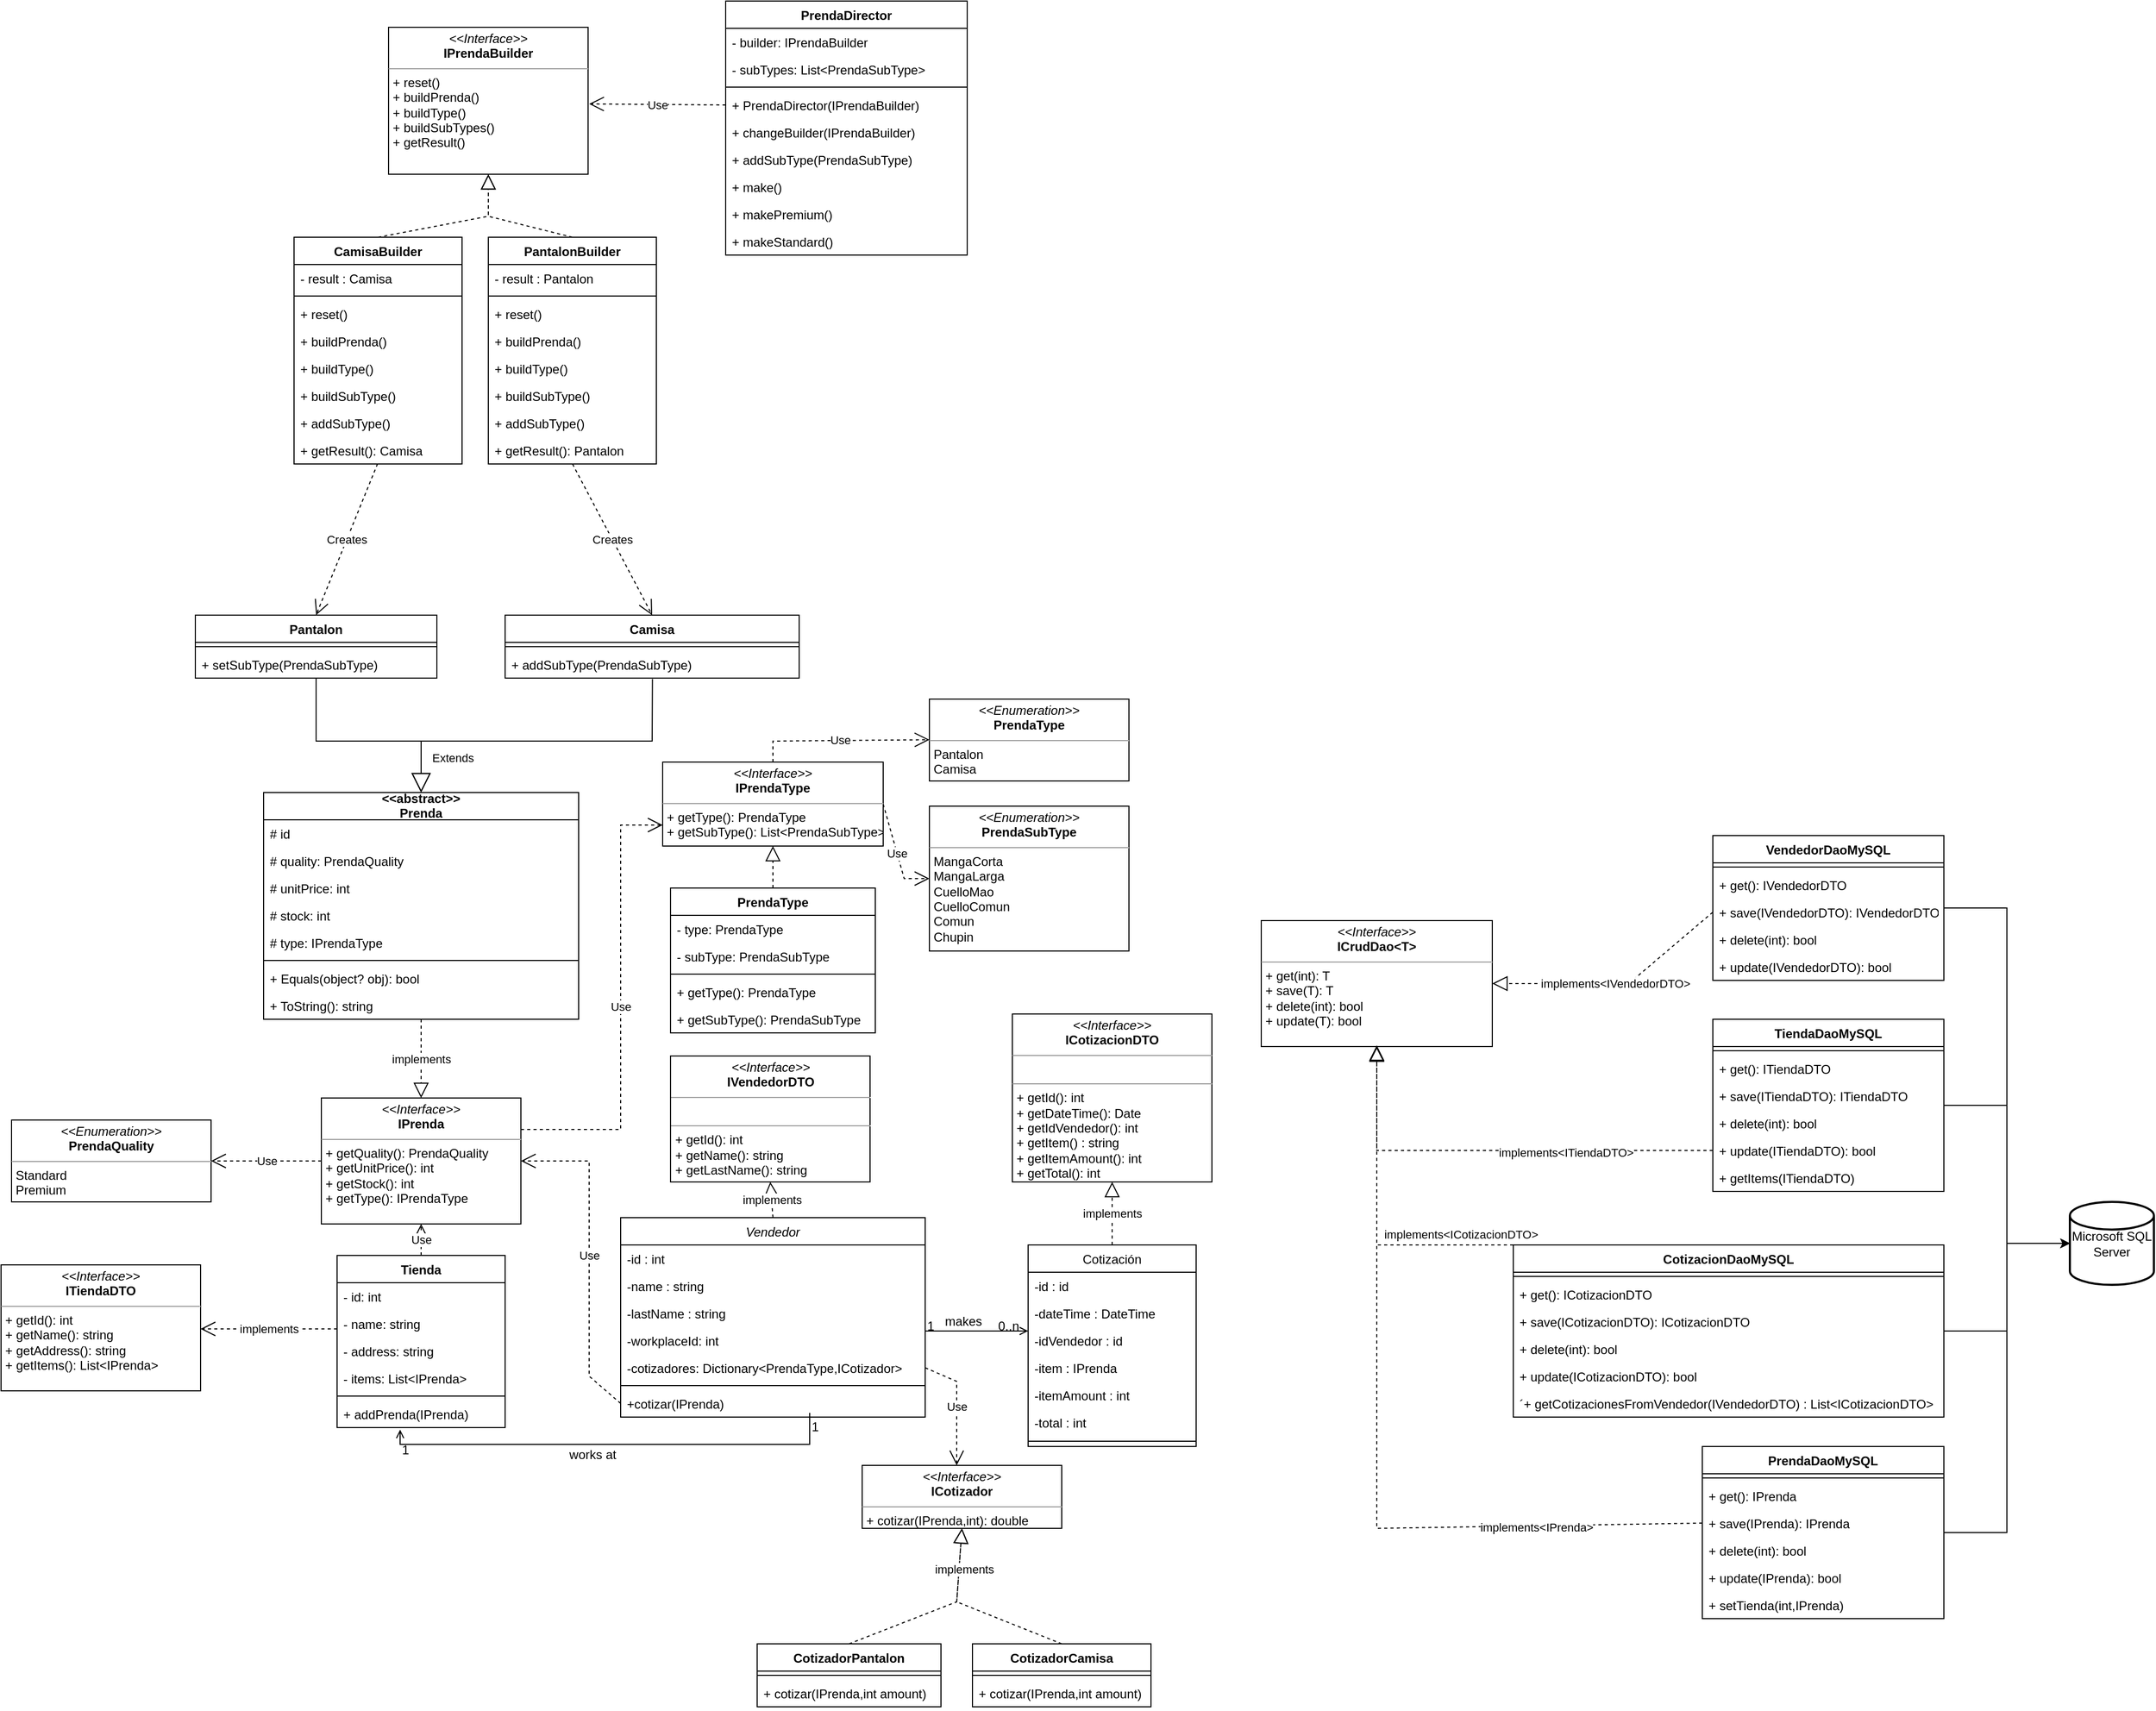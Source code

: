 <mxfile version="20.1.1" type="device"><diagram id="C5RBs43oDa-KdzZeNtuy" name="Page-1"><mxGraphModel dx="2500" dy="2065" grid="1" gridSize="10" guides="1" tooltips="1" connect="1" arrows="1" fold="1" page="1" pageScale="1" pageWidth="827" pageHeight="1169" math="0" shadow="0"><root><mxCell id="WIyWlLk6GJQsqaUBKTNV-0"/><mxCell id="WIyWlLk6GJQsqaUBKTNV-1" parent="WIyWlLk6GJQsqaUBKTNV-0"/><mxCell id="zkfFHV4jXpPFQw0GAbJ--0" value="Vendedor" style="swimlane;fontStyle=2;align=center;verticalAlign=top;childLayout=stackLayout;horizontal=1;startSize=26;horizontalStack=0;resizeParent=1;resizeLast=0;collapsible=1;marginBottom=0;rounded=0;shadow=0;strokeWidth=1;" parent="WIyWlLk6GJQsqaUBKTNV-1" vertex="1"><mxGeometry x="120" y="94" width="290" height="190" as="geometry"><mxRectangle x="230" y="140" width="160" height="26" as="alternateBounds"/></mxGeometry></mxCell><mxCell id="zkfFHV4jXpPFQw0GAbJ--3" value="-id : int" style="text;align=left;verticalAlign=top;spacingLeft=4;spacingRight=4;overflow=hidden;rotatable=0;points=[[0,0.5],[1,0.5]];portConstraint=eastwest;rounded=0;shadow=0;html=0;" parent="zkfFHV4jXpPFQw0GAbJ--0" vertex="1"><mxGeometry y="26" width="290" height="26" as="geometry"/></mxCell><mxCell id="zkfFHV4jXpPFQw0GAbJ--1" value="-name : string" style="text;align=left;verticalAlign=top;spacingLeft=4;spacingRight=4;overflow=hidden;rotatable=0;points=[[0,0.5],[1,0.5]];portConstraint=eastwest;" parent="zkfFHV4jXpPFQw0GAbJ--0" vertex="1"><mxGeometry y="52" width="290" height="26" as="geometry"/></mxCell><mxCell id="zkfFHV4jXpPFQw0GAbJ--2" value="-lastName : string" style="text;align=left;verticalAlign=top;spacingLeft=4;spacingRight=4;overflow=hidden;rotatable=0;points=[[0,0.5],[1,0.5]];portConstraint=eastwest;rounded=0;shadow=0;html=0;" parent="zkfFHV4jXpPFQw0GAbJ--0" vertex="1"><mxGeometry y="78" width="290" height="26" as="geometry"/></mxCell><mxCell id="pnK-VEZq0u9ahnjw0O1R-79" value="-workplaceId: int" style="text;align=left;verticalAlign=top;spacingLeft=4;spacingRight=4;overflow=hidden;rotatable=0;points=[[0,0.5],[1,0.5]];portConstraint=eastwest;rounded=0;shadow=0;html=0;" vertex="1" parent="zkfFHV4jXpPFQw0GAbJ--0"><mxGeometry y="104" width="290" height="26" as="geometry"/></mxCell><mxCell id="pnK-VEZq0u9ahnjw0O1R-80" value="-cotizadores: Dictionary&lt;PrendaType,ICotizador&gt;" style="text;align=left;verticalAlign=top;spacingLeft=4;spacingRight=4;overflow=hidden;rotatable=0;points=[[0,0.5],[1,0.5]];portConstraint=eastwest;rounded=0;shadow=0;html=0;" vertex="1" parent="zkfFHV4jXpPFQw0GAbJ--0"><mxGeometry y="130" width="290" height="26" as="geometry"/></mxCell><mxCell id="zkfFHV4jXpPFQw0GAbJ--4" value="" style="line;html=1;strokeWidth=1;align=left;verticalAlign=middle;spacingTop=-1;spacingLeft=3;spacingRight=3;rotatable=0;labelPosition=right;points=[];portConstraint=eastwest;" parent="zkfFHV4jXpPFQw0GAbJ--0" vertex="1"><mxGeometry y="156" width="290" height="8" as="geometry"/></mxCell><mxCell id="zkfFHV4jXpPFQw0GAbJ--5" value="+cotizar(IPrenda)" style="text;align=left;verticalAlign=top;spacingLeft=4;spacingRight=4;overflow=hidden;rotatable=0;points=[[0,0.5],[1,0.5]];portConstraint=eastwest;" parent="zkfFHV4jXpPFQw0GAbJ--0" vertex="1"><mxGeometry y="164" width="290" height="26" as="geometry"/></mxCell><mxCell id="zkfFHV4jXpPFQw0GAbJ--17" value="Cotización" style="swimlane;fontStyle=0;align=center;verticalAlign=top;childLayout=stackLayout;horizontal=1;startSize=26;horizontalStack=0;resizeParent=1;resizeLast=0;collapsible=1;marginBottom=0;rounded=0;shadow=0;strokeWidth=1;" parent="WIyWlLk6GJQsqaUBKTNV-1" vertex="1"><mxGeometry x="508" y="120" width="160" height="192" as="geometry"><mxRectangle x="550" y="140" width="160" height="26" as="alternateBounds"/></mxGeometry></mxCell><mxCell id="zkfFHV4jXpPFQw0GAbJ--18" value="-id : id" style="text;align=left;verticalAlign=top;spacingLeft=4;spacingRight=4;overflow=hidden;rotatable=0;points=[[0,0.5],[1,0.5]];portConstraint=eastwest;" parent="zkfFHV4jXpPFQw0GAbJ--17" vertex="1"><mxGeometry y="26" width="160" height="26" as="geometry"/></mxCell><mxCell id="zkfFHV4jXpPFQw0GAbJ--19" value="-dateTime : DateTime" style="text;align=left;verticalAlign=top;spacingLeft=4;spacingRight=4;overflow=hidden;rotatable=0;points=[[0,0.5],[1,0.5]];portConstraint=eastwest;rounded=0;shadow=0;html=0;" parent="zkfFHV4jXpPFQw0GAbJ--17" vertex="1"><mxGeometry y="52" width="160" height="26" as="geometry"/></mxCell><mxCell id="zkfFHV4jXpPFQw0GAbJ--20" value="-idVendedor : id" style="text;align=left;verticalAlign=top;spacingLeft=4;spacingRight=4;overflow=hidden;rotatable=0;points=[[0,0.5],[1,0.5]];portConstraint=eastwest;rounded=0;shadow=0;html=0;" parent="zkfFHV4jXpPFQw0GAbJ--17" vertex="1"><mxGeometry y="78" width="160" height="26" as="geometry"/></mxCell><mxCell id="zkfFHV4jXpPFQw0GAbJ--21" value="-item : IPrenda" style="text;align=left;verticalAlign=top;spacingLeft=4;spacingRight=4;overflow=hidden;rotatable=0;points=[[0,0.5],[1,0.5]];portConstraint=eastwest;rounded=0;shadow=0;html=0;" parent="zkfFHV4jXpPFQw0GAbJ--17" vertex="1"><mxGeometry y="104" width="160" height="26" as="geometry"/></mxCell><mxCell id="zkfFHV4jXpPFQw0GAbJ--22" value="-itemAmount : int" style="text;align=left;verticalAlign=top;spacingLeft=4;spacingRight=4;overflow=hidden;rotatable=0;points=[[0,0.5],[1,0.5]];portConstraint=eastwest;rounded=0;shadow=0;html=0;" parent="zkfFHV4jXpPFQw0GAbJ--17" vertex="1"><mxGeometry y="130" width="160" height="26" as="geometry"/></mxCell><mxCell id="zkfFHV4jXpPFQw0GAbJ--24" value="-total : int" style="text;align=left;verticalAlign=top;spacingLeft=4;spacingRight=4;overflow=hidden;rotatable=0;points=[[0,0.5],[1,0.5]];portConstraint=eastwest;" parent="zkfFHV4jXpPFQw0GAbJ--17" vertex="1"><mxGeometry y="156" width="160" height="26" as="geometry"/></mxCell><mxCell id="zkfFHV4jXpPFQw0GAbJ--23" value="" style="line;html=1;strokeWidth=1;align=left;verticalAlign=middle;spacingTop=-1;spacingLeft=3;spacingRight=3;rotatable=0;labelPosition=right;points=[];portConstraint=eastwest;" parent="zkfFHV4jXpPFQw0GAbJ--17" vertex="1"><mxGeometry y="182" width="160" height="10" as="geometry"/></mxCell><mxCell id="zkfFHV4jXpPFQw0GAbJ--26" value="" style="endArrow=open;shadow=0;strokeWidth=1;rounded=0;endFill=1;edgeStyle=elbowEdgeStyle;elbow=vertical;" parent="WIyWlLk6GJQsqaUBKTNV-1" source="zkfFHV4jXpPFQw0GAbJ--0" target="zkfFHV4jXpPFQw0GAbJ--17" edge="1"><mxGeometry x="0.5" y="41" relative="1" as="geometry"><mxPoint x="380" y="192" as="sourcePoint"/><mxPoint x="540" y="192" as="targetPoint"/><mxPoint x="-40" y="32" as="offset"/></mxGeometry></mxCell><mxCell id="zkfFHV4jXpPFQw0GAbJ--27" value="1" style="resizable=0;align=left;verticalAlign=bottom;labelBackgroundColor=none;fontSize=12;" parent="zkfFHV4jXpPFQw0GAbJ--26" connectable="0" vertex="1"><mxGeometry x="-1" relative="1" as="geometry"><mxPoint y="4" as="offset"/></mxGeometry></mxCell><mxCell id="zkfFHV4jXpPFQw0GAbJ--28" value="0..n" style="resizable=0;align=right;verticalAlign=bottom;labelBackgroundColor=none;fontSize=12;" parent="zkfFHV4jXpPFQw0GAbJ--26" connectable="0" vertex="1"><mxGeometry x="1" relative="1" as="geometry"><mxPoint x="-7" y="4" as="offset"/></mxGeometry></mxCell><mxCell id="zkfFHV4jXpPFQw0GAbJ--29" value="makes" style="text;html=1;resizable=0;points=[];;align=center;verticalAlign=middle;labelBackgroundColor=none;rounded=0;shadow=0;strokeWidth=1;fontSize=12;" parent="zkfFHV4jXpPFQw0GAbJ--26" vertex="1" connectable="0"><mxGeometry x="0.5" y="49" relative="1" as="geometry"><mxPoint x="-38" y="40" as="offset"/></mxGeometry></mxCell><mxCell id="am-VeJPphxXg2skzdedq-2" value="implements" style="endArrow=block;dashed=1;endFill=0;endSize=12;html=1;rounded=0;entryX=0.5;entryY=1;entryDx=0;entryDy=0;exitX=0.5;exitY=0;exitDx=0;exitDy=0;" parent="WIyWlLk6GJQsqaUBKTNV-1" source="zkfFHV4jXpPFQw0GAbJ--0" target="am-VeJPphxXg2skzdedq-4" edge="1"><mxGeometry width="160" relative="1" as="geometry"><mxPoint x="340" y="150" as="sourcePoint"/><mxPoint x="300" y="60" as="targetPoint"/></mxGeometry></mxCell><mxCell id="am-VeJPphxXg2skzdedq-3" value="implements" style="endArrow=block;dashed=1;endFill=0;endSize=12;html=1;rounded=0;exitX=0.5;exitY=0;exitDx=0;exitDy=0;entryX=0.5;entryY=1;entryDx=0;entryDy=0;" parent="WIyWlLk6GJQsqaUBKTNV-1" source="zkfFHV4jXpPFQw0GAbJ--17" target="am-VeJPphxXg2skzdedq-5" edge="1"><mxGeometry width="160" relative="1" as="geometry"><mxPoint x="587.71" y="120" as="sourcePoint"/><mxPoint x="588" y="60" as="targetPoint"/></mxGeometry></mxCell><mxCell id="am-VeJPphxXg2skzdedq-4" value="&lt;p style=&quot;margin:0px;margin-top:4px;text-align:center;&quot;&gt;&lt;i&gt;&amp;lt;&amp;lt;Interface&amp;gt;&amp;gt;&lt;/i&gt;&lt;br&gt;&lt;b&gt;IVendedorDTO&lt;/b&gt;&lt;/p&gt;&lt;hr size=&quot;1&quot;&gt;&lt;p style=&quot;margin:0px;margin-left:4px;&quot;&gt;&lt;br&gt;&lt;/p&gt;&lt;hr size=&quot;1&quot;&gt;&lt;p style=&quot;margin:0px;margin-left:4px;&quot;&gt;+ getId(): int&lt;/p&gt;&lt;p style=&quot;margin:0px;margin-left:4px;&quot;&gt;+ getName(): string&lt;/p&gt;&lt;p style=&quot;margin:0px;margin-left:4px;&quot;&gt;+ getLastName(): string&lt;/p&gt;" style="verticalAlign=top;align=left;overflow=fill;fontSize=12;fontFamily=Helvetica;html=1;" parent="WIyWlLk6GJQsqaUBKTNV-1" vertex="1"><mxGeometry x="167.5" y="-60" width="190" height="120" as="geometry"/></mxCell><mxCell id="am-VeJPphxXg2skzdedq-5" value="&lt;p style=&quot;margin:0px;margin-top:4px;text-align:center;&quot;&gt;&lt;i&gt;&amp;lt;&amp;lt;Interface&amp;gt;&amp;gt;&lt;/i&gt;&lt;br&gt;&lt;b&gt;ICotizacionDTO&lt;/b&gt;&lt;/p&gt;&lt;hr size=&quot;1&quot;&gt;&lt;p style=&quot;margin:0px;margin-left:4px;&quot;&gt;&lt;br&gt;&lt;/p&gt;&lt;hr size=&quot;1&quot;&gt;&lt;p style=&quot;margin:0px;margin-left:4px;&quot;&gt;+ getId(): int&lt;/p&gt;&lt;p style=&quot;margin:0px;margin-left:4px;&quot;&gt;+ getDateTime(): Date&lt;/p&gt;&lt;p style=&quot;margin:0px;margin-left:4px;&quot;&gt;+ getIdVendedor(): int&lt;/p&gt;&lt;p style=&quot;margin:0px;margin-left:4px;&quot;&gt;+ getItem() : string&lt;/p&gt;&lt;p style=&quot;margin:0px;margin-left:4px;&quot;&gt;+ getItemAmount(): int&lt;/p&gt;&lt;p style=&quot;margin:0px;margin-left:4px;&quot;&gt;+ getTotal(): int&lt;/p&gt;" style="verticalAlign=top;align=left;overflow=fill;fontSize=12;fontFamily=Helvetica;html=1;" parent="WIyWlLk6GJQsqaUBKTNV-1" vertex="1"><mxGeometry x="493" y="-100" width="190" height="160" as="geometry"/></mxCell><mxCell id="am-VeJPphxXg2skzdedq-8" value="" style="endArrow=open;shadow=0;strokeWidth=1;rounded=0;endFill=1;edgeStyle=elbowEdgeStyle;elbow=vertical;entryX=0.375;entryY=1.077;entryDx=0;entryDy=0;entryPerimeter=0;" parent="WIyWlLk6GJQsqaUBKTNV-1" target="am-VeJPphxXg2skzdedq-155" edge="1"><mxGeometry x="0.5" y="41" relative="1" as="geometry"><mxPoint x="300" y="280" as="sourcePoint"/><mxPoint x="-90" y="290" as="targetPoint"/><mxPoint x="-40" y="32" as="offset"/><Array as="points"><mxPoint x="-30" y="310"/><mxPoint x="-74" y="300"/><mxPoint x="-50" y="310"/><mxPoint x="140" y="290"/><mxPoint x="50" y="260"/><mxPoint x="160" y="280"/><mxPoint x="140" y="270"/><mxPoint x="70" y="185"/><mxPoint x="140" y="180"/></Array></mxGeometry></mxCell><mxCell id="am-VeJPphxXg2skzdedq-9" value="1" style="resizable=0;align=left;verticalAlign=bottom;labelBackgroundColor=none;fontSize=12;" parent="am-VeJPphxXg2skzdedq-8" connectable="0" vertex="1"><mxGeometry x="-1" relative="1" as="geometry"><mxPoint y="22" as="offset"/></mxGeometry></mxCell><mxCell id="am-VeJPphxXg2skzdedq-10" value="1" style="resizable=0;align=right;verticalAlign=bottom;labelBackgroundColor=none;fontSize=12;" parent="am-VeJPphxXg2skzdedq-8" connectable="0" vertex="1"><mxGeometry x="1" relative="1" as="geometry"><mxPoint x="10" y="28" as="offset"/></mxGeometry></mxCell><mxCell id="am-VeJPphxXg2skzdedq-11" value="works at" style="text;html=1;resizable=0;points=[];;align=center;verticalAlign=middle;labelBackgroundColor=none;rounded=0;shadow=0;strokeWidth=1;fontSize=12;" parent="am-VeJPphxXg2skzdedq-8" vertex="1" connectable="0"><mxGeometry x="0.5" y="49" relative="1" as="geometry"><mxPoint x="88" y="-39" as="offset"/></mxGeometry></mxCell><mxCell id="am-VeJPphxXg2skzdedq-12" value="Use" style="endArrow=open;endSize=12;dashed=1;html=1;rounded=0;exitX=0.5;exitY=0;exitDx=0;exitDy=0;entryX=0.5;entryY=1;entryDx=0;entryDy=0;" parent="WIyWlLk6GJQsqaUBKTNV-1" target="am-VeJPphxXg2skzdedq-24" edge="1"><mxGeometry width="160" relative="1" as="geometry"><mxPoint x="-70" y="130" as="sourcePoint"/><mxPoint x="-70" y="40" as="targetPoint"/></mxGeometry></mxCell><mxCell id="am-VeJPphxXg2skzdedq-22" value="&lt;p style=&quot;margin:0px;margin-top:4px;text-align:center;&quot;&gt;&lt;i&gt;&amp;lt;&amp;lt;Enumeration&amp;gt;&amp;gt;&lt;/i&gt;&lt;br&gt;&lt;b&gt;PrendaQuality&lt;/b&gt;&lt;/p&gt;&lt;hr size=&quot;1&quot;&gt;&lt;p style=&quot;margin:0px;margin-left:4px;&quot;&gt;Standard&lt;/p&gt;&lt;p style=&quot;margin:0px;margin-left:4px;&quot;&gt;Premium&lt;/p&gt;" style="verticalAlign=top;align=left;overflow=fill;fontSize=12;fontFamily=Helvetica;html=1;" parent="WIyWlLk6GJQsqaUBKTNV-1" vertex="1"><mxGeometry x="-460" y="1" width="190" height="78" as="geometry"/></mxCell><mxCell id="am-VeJPphxXg2skzdedq-23" value="Use" style="endArrow=open;endSize=12;dashed=1;html=1;rounded=0;entryX=1;entryY=0.5;entryDx=0;entryDy=0;exitX=0;exitY=0.5;exitDx=0;exitDy=0;" parent="WIyWlLk6GJQsqaUBKTNV-1" source="am-VeJPphxXg2skzdedq-24" target="am-VeJPphxXg2skzdedq-22" edge="1"><mxGeometry width="160" relative="1" as="geometry"><mxPoint x="-310" y="100" as="sourcePoint"/><mxPoint x="-150" y="100" as="targetPoint"/></mxGeometry></mxCell><mxCell id="am-VeJPphxXg2skzdedq-24" value="&lt;p style=&quot;margin:0px;margin-top:4px;text-align:center;&quot;&gt;&lt;i&gt;&amp;lt;&amp;lt;Interface&amp;gt;&amp;gt;&lt;/i&gt;&lt;br&gt;&lt;b&gt;IPrenda&lt;/b&gt;&lt;/p&gt;&lt;hr size=&quot;1&quot;&gt;&lt;p style=&quot;margin:0px;margin-left:4px;&quot;&gt;&lt;/p&gt;&lt;p style=&quot;margin:0px;margin-left:4px;&quot;&gt;+ getQuality(): PrendaQuality&lt;/p&gt;&lt;p style=&quot;margin:0px;margin-left:4px;&quot;&gt;+ getUnitPrice(): int&lt;/p&gt;&lt;p style=&quot;margin:0px;margin-left:4px;&quot;&gt;+ getStock(): int&lt;/p&gt;&lt;p style=&quot;margin:0px;margin-left:4px;&quot;&gt;+ getType(): IPrendaType&lt;/p&gt;" style="verticalAlign=top;align=left;overflow=fill;fontSize=12;fontFamily=Helvetica;html=1;" parent="WIyWlLk6GJQsqaUBKTNV-1" vertex="1"><mxGeometry x="-165" y="-20" width="190" height="120" as="geometry"/></mxCell><mxCell id="am-VeJPphxXg2skzdedq-26" value="implements" style="endArrow=block;dashed=1;endFill=0;endSize=12;html=1;rounded=0;exitX=0.5;exitY=1;exitDx=0;exitDy=0;entryX=0.5;entryY=0;entryDx=0;entryDy=0;" parent="WIyWlLk6GJQsqaUBKTNV-1" source="am-VeJPphxXg2skzdedq-61" target="am-VeJPphxXg2skzdedq-24" edge="1"><mxGeometry width="160" relative="1" as="geometry"><mxPoint x="-69.58" y="-147" as="sourcePoint"/><mxPoint x="220" y="20" as="targetPoint"/></mxGeometry></mxCell><mxCell id="am-VeJPphxXg2skzdedq-29" value="Use" style="endArrow=open;endSize=12;dashed=1;html=1;rounded=0;entryX=0;entryY=0.75;entryDx=0;entryDy=0;exitX=1;exitY=0.25;exitDx=0;exitDy=0;" parent="WIyWlLk6GJQsqaUBKTNV-1" source="am-VeJPphxXg2skzdedq-24" target="am-VeJPphxXg2skzdedq-30" edge="1"><mxGeometry width="160" relative="1" as="geometry"><mxPoint x="1.12" y="-207.432" as="sourcePoint"/><mxPoint x="160" y="-180" as="targetPoint"/><Array as="points"><mxPoint x="120" y="10"/><mxPoint x="120" y="-280"/></Array></mxGeometry></mxCell><mxCell id="am-VeJPphxXg2skzdedq-30" value="&lt;p style=&quot;margin:0px;margin-top:4px;text-align:center;&quot;&gt;&lt;i&gt;&amp;lt;&amp;lt;Interface&amp;gt;&amp;gt;&lt;/i&gt;&lt;br&gt;&lt;b&gt;IPrendaType&lt;/b&gt;&lt;/p&gt;&lt;hr size=&quot;1&quot;&gt;&lt;p style=&quot;margin:0px;margin-left:4px;&quot;&gt;&lt;span style=&quot;background-color: initial;&quot;&gt;+ getType(): PrendaType&lt;/span&gt;&lt;br&gt;&lt;/p&gt;&lt;p style=&quot;margin:0px;margin-left:4px;&quot;&gt;+ getSubType(): List&amp;lt;PrendaSubType&amp;gt;&lt;/p&gt;" style="verticalAlign=top;align=left;overflow=fill;fontSize=12;fontFamily=Helvetica;html=1;" parent="WIyWlLk6GJQsqaUBKTNV-1" vertex="1"><mxGeometry x="160" y="-340" width="210" height="80" as="geometry"/></mxCell><mxCell id="am-VeJPphxXg2skzdedq-31" value="&lt;p style=&quot;margin:0px;margin-top:4px;text-align:center;&quot;&gt;&lt;i&gt;&amp;lt;&amp;lt;Enumeration&amp;gt;&amp;gt;&lt;/i&gt;&lt;br&gt;&lt;b&gt;PrendaType&lt;/b&gt;&lt;/p&gt;&lt;hr size=&quot;1&quot;&gt;&lt;p style=&quot;margin:0px;margin-left:4px;&quot;&gt;Pantalon&lt;/p&gt;&lt;p style=&quot;margin:0px;margin-left:4px;&quot;&gt;Camisa&lt;/p&gt;" style="verticalAlign=top;align=left;overflow=fill;fontSize=12;fontFamily=Helvetica;html=1;" parent="WIyWlLk6GJQsqaUBKTNV-1" vertex="1"><mxGeometry x="414" y="-400" width="190" height="78" as="geometry"/></mxCell><mxCell id="am-VeJPphxXg2skzdedq-32" value="&lt;p style=&quot;margin:0px;margin-top:4px;text-align:center;&quot;&gt;&lt;i&gt;&amp;lt;&amp;lt;Enumeration&amp;gt;&amp;gt;&lt;/i&gt;&lt;br&gt;&lt;b&gt;PrendaSubType&lt;/b&gt;&lt;/p&gt;&lt;hr size=&quot;1&quot;&gt;&lt;p style=&quot;margin:0px;margin-left:4px;&quot;&gt;MangaCorta&lt;/p&gt;&lt;p style=&quot;margin:0px;margin-left:4px;&quot;&gt;MangaLarga&lt;/p&gt;&lt;p style=&quot;margin:0px;margin-left:4px;&quot;&gt;CuelloMao&lt;/p&gt;&lt;p style=&quot;margin:0px;margin-left:4px;&quot;&gt;CuelloComun&lt;/p&gt;&lt;p style=&quot;margin:0px;margin-left:4px;&quot;&gt;Comun&lt;/p&gt;&lt;p style=&quot;margin:0px;margin-left:4px;&quot;&gt;Chupin&lt;/p&gt;" style="verticalAlign=top;align=left;overflow=fill;fontSize=12;fontFamily=Helvetica;html=1;" parent="WIyWlLk6GJQsqaUBKTNV-1" vertex="1"><mxGeometry x="414" y="-298" width="190" height="138" as="geometry"/></mxCell><mxCell id="am-VeJPphxXg2skzdedq-33" value="Use" style="endArrow=open;endSize=12;dashed=1;html=1;rounded=0;entryX=0;entryY=0.75;entryDx=0;entryDy=0;exitX=0.5;exitY=0;exitDx=0;exitDy=0;" parent="WIyWlLk6GJQsqaUBKTNV-1" source="am-VeJPphxXg2skzdedq-30" edge="1"><mxGeometry width="160" relative="1" as="geometry"><mxPoint x="244" y="-361.29" as="sourcePoint"/><mxPoint x="414" y="-361.29" as="targetPoint"/><Array as="points"><mxPoint x="265" y="-360"/></Array></mxGeometry></mxCell><mxCell id="am-VeJPphxXg2skzdedq-34" value="Use" style="endArrow=open;endSize=12;dashed=1;html=1;rounded=0;entryX=0;entryY=0.5;entryDx=0;entryDy=0;exitX=1;exitY=0.5;exitDx=0;exitDy=0;" parent="WIyWlLk6GJQsqaUBKTNV-1" source="am-VeJPphxXg2skzdedq-30" target="am-VeJPphxXg2skzdedq-32" edge="1"><mxGeometry width="160" relative="1" as="geometry"><mxPoint x="160" y="-120" as="sourcePoint"/><mxPoint x="330" y="-120" as="targetPoint"/><Array as="points"><mxPoint x="390" y="-229"/></Array></mxGeometry></mxCell><mxCell id="am-VeJPphxXg2skzdedq-43" value="Camisa" style="swimlane;fontStyle=1;align=center;verticalAlign=top;childLayout=stackLayout;horizontal=1;startSize=26;horizontalStack=0;resizeParent=1;resizeParentMax=0;resizeLast=0;collapsible=1;marginBottom=0;" parent="WIyWlLk6GJQsqaUBKTNV-1" vertex="1"><mxGeometry x="10" y="-480" width="280" height="60" as="geometry"/></mxCell><mxCell id="am-VeJPphxXg2skzdedq-45" value="" style="line;strokeWidth=1;fillColor=none;align=left;verticalAlign=middle;spacingTop=-1;spacingLeft=3;spacingRight=3;rotatable=0;labelPosition=right;points=[];portConstraint=eastwest;" parent="am-VeJPphxXg2skzdedq-43" vertex="1"><mxGeometry y="26" width="280" height="8" as="geometry"/></mxCell><mxCell id="am-VeJPphxXg2skzdedq-137" value="+ addSubType(PrendaSubType)" style="text;strokeColor=none;fillColor=none;align=left;verticalAlign=top;spacingLeft=4;spacingRight=4;overflow=hidden;rotatable=0;points=[[0,0.5],[1,0.5]];portConstraint=eastwest;" parent="am-VeJPphxXg2skzdedq-43" vertex="1"><mxGeometry y="34" width="280" height="26" as="geometry"/></mxCell><mxCell id="am-VeJPphxXg2skzdedq-51" value="Pantalon" style="swimlane;fontStyle=1;align=center;verticalAlign=top;childLayout=stackLayout;horizontal=1;startSize=26;horizontalStack=0;resizeParent=1;resizeParentMax=0;resizeLast=0;collapsible=1;marginBottom=0;" parent="WIyWlLk6GJQsqaUBKTNV-1" vertex="1"><mxGeometry x="-285" y="-480" width="230" height="60" as="geometry"/></mxCell><mxCell id="am-VeJPphxXg2skzdedq-54" value="" style="line;strokeWidth=1;fillColor=none;align=left;verticalAlign=middle;spacingTop=-1;spacingLeft=3;spacingRight=3;rotatable=0;labelPosition=right;points=[];portConstraint=eastwest;" parent="am-VeJPphxXg2skzdedq-51" vertex="1"><mxGeometry y="26" width="230" height="8" as="geometry"/></mxCell><mxCell id="am-VeJPphxXg2skzdedq-135" value="+ setSubType(PrendaSubType)" style="text;strokeColor=none;fillColor=none;align=left;verticalAlign=top;spacingLeft=4;spacingRight=4;overflow=hidden;rotatable=0;points=[[0,0.5],[1,0.5]];portConstraint=eastwest;" parent="am-VeJPphxXg2skzdedq-51" vertex="1"><mxGeometry y="34" width="230" height="26" as="geometry"/></mxCell><mxCell id="am-VeJPphxXg2skzdedq-61" value="&lt;&lt;abstract&gt;&gt;&#10;Prenda" style="swimlane;fontStyle=1;align=center;verticalAlign=top;childLayout=stackLayout;horizontal=1;startSize=26;horizontalStack=0;resizeParent=1;resizeParentMax=0;resizeLast=0;collapsible=1;marginBottom=0;whiteSpace=wrap;spacingTop=-8;" parent="WIyWlLk6GJQsqaUBKTNV-1" vertex="1"><mxGeometry x="-220" y="-311" width="300" height="216" as="geometry"/></mxCell><mxCell id="pnK-VEZq0u9ahnjw0O1R-2" value="# id" style="text;strokeColor=none;fillColor=none;align=left;verticalAlign=top;spacingLeft=4;spacingRight=4;overflow=hidden;rotatable=0;points=[[0,0.5],[1,0.5]];portConstraint=eastwest;" vertex="1" parent="am-VeJPphxXg2skzdedq-61"><mxGeometry y="26" width="300" height="26" as="geometry"/></mxCell><mxCell id="am-VeJPphxXg2skzdedq-67" value="# quality: PrendaQuality" style="text;strokeColor=none;fillColor=none;align=left;verticalAlign=top;spacingLeft=4;spacingRight=4;overflow=hidden;rotatable=0;points=[[0,0.5],[1,0.5]];portConstraint=eastwest;" parent="am-VeJPphxXg2skzdedq-61" vertex="1"><mxGeometry y="52" width="300" height="26" as="geometry"/></mxCell><mxCell id="am-VeJPphxXg2skzdedq-66" value="# unitPrice: int" style="text;strokeColor=none;fillColor=none;align=left;verticalAlign=top;spacingLeft=4;spacingRight=4;overflow=hidden;rotatable=0;points=[[0,0.5],[1,0.5]];portConstraint=eastwest;" parent="am-VeJPphxXg2skzdedq-61" vertex="1"><mxGeometry y="78" width="300" height="26" as="geometry"/></mxCell><mxCell id="am-VeJPphxXg2skzdedq-65" value="# stock: int" style="text;strokeColor=none;fillColor=none;align=left;verticalAlign=top;spacingLeft=4;spacingRight=4;overflow=hidden;rotatable=0;points=[[0,0.5],[1,0.5]];portConstraint=eastwest;" parent="am-VeJPphxXg2skzdedq-61" vertex="1"><mxGeometry y="104" width="300" height="26" as="geometry"/></mxCell><mxCell id="am-VeJPphxXg2skzdedq-86" value="# type: IPrendaType" style="text;strokeColor=none;fillColor=none;align=left;verticalAlign=top;spacingLeft=4;spacingRight=4;overflow=hidden;rotatable=0;points=[[0,0.5],[1,0.5]];portConstraint=eastwest;" parent="am-VeJPphxXg2skzdedq-61" vertex="1"><mxGeometry y="130" width="300" height="26" as="geometry"/></mxCell><mxCell id="am-VeJPphxXg2skzdedq-63" value="" style="line;strokeWidth=1;fillColor=none;align=left;verticalAlign=middle;spacingTop=-1;spacingLeft=3;spacingRight=3;rotatable=0;labelPosition=right;points=[];portConstraint=eastwest;" parent="am-VeJPphxXg2skzdedq-61" vertex="1"><mxGeometry y="156" width="300" height="8" as="geometry"/></mxCell><mxCell id="am-VeJPphxXg2skzdedq-64" value="+ Equals(object? obj): bool" style="text;strokeColor=none;fillColor=none;align=left;verticalAlign=top;spacingLeft=4;spacingRight=4;overflow=hidden;rotatable=0;points=[[0,0.5],[1,0.5]];portConstraint=eastwest;" parent="am-VeJPphxXg2skzdedq-61" vertex="1"><mxGeometry y="164" width="300" height="26" as="geometry"/></mxCell><mxCell id="pnK-VEZq0u9ahnjw0O1R-3" value="+ ToString(): string" style="text;strokeColor=none;fillColor=none;align=left;verticalAlign=top;spacingLeft=4;spacingRight=4;overflow=hidden;rotatable=0;points=[[0,0.5],[1,0.5]];portConstraint=eastwest;" vertex="1" parent="am-VeJPphxXg2skzdedq-61"><mxGeometry y="190" width="300" height="26" as="geometry"/></mxCell><mxCell id="am-VeJPphxXg2skzdedq-87" value="Extends" style="endArrow=block;endSize=16;endFill=0;html=1;rounded=0;entryX=0.5;entryY=0;entryDx=0;entryDy=0;" parent="WIyWlLk6GJQsqaUBKTNV-1" source="am-VeJPphxXg2skzdedq-135" target="am-VeJPphxXg2skzdedq-61" edge="1"><mxGeometry x="0.683" y="30" width="160" relative="1" as="geometry"><mxPoint x="-169.08" y="-368.286" as="sourcePoint"/><mxPoint x="10" y="-320" as="targetPoint"/><Array as="points"><mxPoint x="-170" y="-360"/><mxPoint x="-70" y="-360"/></Array><mxPoint as="offset"/></mxGeometry></mxCell><mxCell id="am-VeJPphxXg2skzdedq-106" value="&lt;p style=&quot;margin:0px;margin-top:4px;text-align:center;&quot;&gt;&lt;i&gt;&amp;lt;&amp;lt;Interface&amp;gt;&amp;gt;&lt;/i&gt;&lt;br&gt;&lt;b&gt;IPrendaBuilder&lt;/b&gt;&lt;/p&gt;&lt;hr size=&quot;1&quot;&gt;&lt;p style=&quot;margin:0px;margin-left:4px;&quot;&gt;+ reset()&lt;/p&gt;&lt;p style=&quot;margin:0px;margin-left:4px;&quot;&gt;+ buildPrenda()&lt;br&gt;+ buildType()&lt;/p&gt;&lt;p style=&quot;margin:0px;margin-left:4px;&quot;&gt;+ buildSubTypes()&lt;/p&gt;&lt;p style=&quot;margin:0px;margin-left:4px;&quot;&gt;+ getResult()&lt;/p&gt;" style="verticalAlign=top;align=left;overflow=fill;fontSize=12;fontFamily=Helvetica;html=1;" parent="WIyWlLk6GJQsqaUBKTNV-1" vertex="1"><mxGeometry x="-101" y="-1040" width="190" height="140" as="geometry"/></mxCell><mxCell id="am-VeJPphxXg2skzdedq-111" value="CamisaBuilder" style="swimlane;fontStyle=1;align=center;verticalAlign=top;childLayout=stackLayout;horizontal=1;startSize=26;horizontalStack=0;resizeParent=1;resizeParentMax=0;resizeLast=0;collapsible=1;marginBottom=0;" parent="WIyWlLk6GJQsqaUBKTNV-1" vertex="1"><mxGeometry x="-191" y="-840" width="160" height="216" as="geometry"/></mxCell><mxCell id="am-VeJPphxXg2skzdedq-112" value="- result : Camisa" style="text;strokeColor=none;fillColor=none;align=left;verticalAlign=top;spacingLeft=4;spacingRight=4;overflow=hidden;rotatable=0;points=[[0,0.5],[1,0.5]];portConstraint=eastwest;" parent="am-VeJPphxXg2skzdedq-111" vertex="1"><mxGeometry y="26" width="160" height="26" as="geometry"/></mxCell><mxCell id="am-VeJPphxXg2skzdedq-113" value="" style="line;strokeWidth=1;fillColor=none;align=left;verticalAlign=middle;spacingTop=-1;spacingLeft=3;spacingRight=3;rotatable=0;labelPosition=right;points=[];portConstraint=eastwest;" parent="am-VeJPphxXg2skzdedq-111" vertex="1"><mxGeometry y="52" width="160" height="8" as="geometry"/></mxCell><mxCell id="am-VeJPphxXg2skzdedq-114" value="+ reset()" style="text;strokeColor=none;fillColor=none;align=left;verticalAlign=top;spacingLeft=4;spacingRight=4;overflow=hidden;rotatable=0;points=[[0,0.5],[1,0.5]];portConstraint=eastwest;" parent="am-VeJPphxXg2skzdedq-111" vertex="1"><mxGeometry y="60" width="160" height="26" as="geometry"/></mxCell><mxCell id="am-VeJPphxXg2skzdedq-120" value="+ buildPrenda()" style="text;strokeColor=none;fillColor=none;align=left;verticalAlign=top;spacingLeft=4;spacingRight=4;overflow=hidden;rotatable=0;points=[[0,0.5],[1,0.5]];portConstraint=eastwest;" parent="am-VeJPphxXg2skzdedq-111" vertex="1"><mxGeometry y="86" width="160" height="26" as="geometry"/></mxCell><mxCell id="am-VeJPphxXg2skzdedq-119" value="+ buildType()" style="text;strokeColor=none;fillColor=none;align=left;verticalAlign=top;spacingLeft=4;spacingRight=4;overflow=hidden;rotatable=0;points=[[0,0.5],[1,0.5]];portConstraint=eastwest;" parent="am-VeJPphxXg2skzdedq-111" vertex="1"><mxGeometry y="112" width="160" height="26" as="geometry"/></mxCell><mxCell id="am-VeJPphxXg2skzdedq-118" value="+ buildSubType()" style="text;strokeColor=none;fillColor=none;align=left;verticalAlign=top;spacingLeft=4;spacingRight=4;overflow=hidden;rotatable=0;points=[[0,0.5],[1,0.5]];portConstraint=eastwest;" parent="am-VeJPphxXg2skzdedq-111" vertex="1"><mxGeometry y="138" width="160" height="26" as="geometry"/></mxCell><mxCell id="am-VeJPphxXg2skzdedq-146" value="+ addSubType()" style="text;strokeColor=none;fillColor=none;align=left;verticalAlign=top;spacingLeft=4;spacingRight=4;overflow=hidden;rotatable=0;points=[[0,0.5],[1,0.5]];portConstraint=eastwest;" parent="am-VeJPphxXg2skzdedq-111" vertex="1"><mxGeometry y="164" width="160" height="26" as="geometry"/></mxCell><mxCell id="am-VeJPphxXg2skzdedq-117" value="+ getResult(): Camisa" style="text;strokeColor=none;fillColor=none;align=left;verticalAlign=top;spacingLeft=4;spacingRight=4;overflow=hidden;rotatable=0;points=[[0,0.5],[1,0.5]];portConstraint=eastwest;" parent="am-VeJPphxXg2skzdedq-111" vertex="1"><mxGeometry y="190" width="160" height="26" as="geometry"/></mxCell><mxCell id="am-VeJPphxXg2skzdedq-121" value="PantalonBuilder" style="swimlane;fontStyle=1;align=center;verticalAlign=top;childLayout=stackLayout;horizontal=1;startSize=26;horizontalStack=0;resizeParent=1;resizeParentMax=0;resizeLast=0;collapsible=1;marginBottom=0;" parent="WIyWlLk6GJQsqaUBKTNV-1" vertex="1"><mxGeometry x="-6" y="-840" width="160" height="216" as="geometry"/></mxCell><mxCell id="am-VeJPphxXg2skzdedq-122" value="- result : Pantalon" style="text;strokeColor=none;fillColor=none;align=left;verticalAlign=top;spacingLeft=4;spacingRight=4;overflow=hidden;rotatable=0;points=[[0,0.5],[1,0.5]];portConstraint=eastwest;" parent="am-VeJPphxXg2skzdedq-121" vertex="1"><mxGeometry y="26" width="160" height="26" as="geometry"/></mxCell><mxCell id="am-VeJPphxXg2skzdedq-123" value="" style="line;strokeWidth=1;fillColor=none;align=left;verticalAlign=middle;spacingTop=-1;spacingLeft=3;spacingRight=3;rotatable=0;labelPosition=right;points=[];portConstraint=eastwest;" parent="am-VeJPphxXg2skzdedq-121" vertex="1"><mxGeometry y="52" width="160" height="8" as="geometry"/></mxCell><mxCell id="am-VeJPphxXg2skzdedq-124" value="+ reset()" style="text;strokeColor=none;fillColor=none;align=left;verticalAlign=top;spacingLeft=4;spacingRight=4;overflow=hidden;rotatable=0;points=[[0,0.5],[1,0.5]];portConstraint=eastwest;" parent="am-VeJPphxXg2skzdedq-121" vertex="1"><mxGeometry y="60" width="160" height="26" as="geometry"/></mxCell><mxCell id="am-VeJPphxXg2skzdedq-125" value="+ buildPrenda()" style="text;strokeColor=none;fillColor=none;align=left;verticalAlign=top;spacingLeft=4;spacingRight=4;overflow=hidden;rotatable=0;points=[[0,0.5],[1,0.5]];portConstraint=eastwest;" parent="am-VeJPphxXg2skzdedq-121" vertex="1"><mxGeometry y="86" width="160" height="26" as="geometry"/></mxCell><mxCell id="am-VeJPphxXg2skzdedq-126" value="+ buildType()" style="text;strokeColor=none;fillColor=none;align=left;verticalAlign=top;spacingLeft=4;spacingRight=4;overflow=hidden;rotatable=0;points=[[0,0.5],[1,0.5]];portConstraint=eastwest;" parent="am-VeJPphxXg2skzdedq-121" vertex="1"><mxGeometry y="112" width="160" height="26" as="geometry"/></mxCell><mxCell id="am-VeJPphxXg2skzdedq-127" value="+ buildSubType()" style="text;strokeColor=none;fillColor=none;align=left;verticalAlign=top;spacingLeft=4;spacingRight=4;overflow=hidden;rotatable=0;points=[[0,0.5],[1,0.5]];portConstraint=eastwest;" parent="am-VeJPphxXg2skzdedq-121" vertex="1"><mxGeometry y="138" width="160" height="26" as="geometry"/></mxCell><mxCell id="am-VeJPphxXg2skzdedq-147" value="+ addSubType()" style="text;strokeColor=none;fillColor=none;align=left;verticalAlign=top;spacingLeft=4;spacingRight=4;overflow=hidden;rotatable=0;points=[[0,0.5],[1,0.5]];portConstraint=eastwest;" parent="am-VeJPphxXg2skzdedq-121" vertex="1"><mxGeometry y="164" width="160" height="26" as="geometry"/></mxCell><mxCell id="am-VeJPphxXg2skzdedq-128" value="+ getResult(): Pantalon" style="text;strokeColor=none;fillColor=none;align=left;verticalAlign=top;spacingLeft=4;spacingRight=4;overflow=hidden;rotatable=0;points=[[0,0.5],[1,0.5]];portConstraint=eastwest;" parent="am-VeJPphxXg2skzdedq-121" vertex="1"><mxGeometry y="190" width="160" height="26" as="geometry"/></mxCell><mxCell id="am-VeJPphxXg2skzdedq-129" value="" style="endArrow=block;dashed=1;endFill=0;endSize=12;html=1;rounded=0;entryX=0.5;entryY=1;entryDx=0;entryDy=0;exitX=0.5;exitY=0;exitDx=0;exitDy=0;" parent="WIyWlLk6GJQsqaUBKTNV-1" source="am-VeJPphxXg2skzdedq-111" target="am-VeJPphxXg2skzdedq-106" edge="1"><mxGeometry width="160" relative="1" as="geometry"><mxPoint x="-1070" y="-40" as="sourcePoint"/><mxPoint x="-910" y="-40" as="targetPoint"/><Array as="points"><mxPoint x="-6" y="-860"/></Array></mxGeometry></mxCell><mxCell id="am-VeJPphxXg2skzdedq-130" value="" style="endArrow=block;dashed=1;endFill=0;endSize=12;html=1;rounded=0;entryX=0.5;entryY=1;entryDx=0;entryDy=0;exitX=0.5;exitY=0;exitDx=0;exitDy=0;" parent="WIyWlLk6GJQsqaUBKTNV-1" source="am-VeJPphxXg2skzdedq-121" target="am-VeJPphxXg2skzdedq-106" edge="1"><mxGeometry width="160" relative="1" as="geometry"><mxPoint x="-860.0" y="-30.0" as="sourcePoint"/><mxPoint x="-755.0" y="-90.0" as="targetPoint"/><Array as="points"><mxPoint x="-6" y="-860"/></Array></mxGeometry></mxCell><mxCell id="am-VeJPphxXg2skzdedq-132" value="Creates" style="endArrow=open;endSize=12;dashed=1;html=1;rounded=0;exitX=0.497;exitY=0.993;exitDx=0;exitDy=0;exitPerimeter=0;entryX=0.5;entryY=0;entryDx=0;entryDy=0;" parent="WIyWlLk6GJQsqaUBKTNV-1" source="am-VeJPphxXg2skzdedq-117" target="am-VeJPphxXg2skzdedq-51" edge="1"><mxGeometry width="160" relative="1" as="geometry"><mxPoint x="-230" y="-620" as="sourcePoint"/><mxPoint x="-70" y="-620" as="targetPoint"/></mxGeometry></mxCell><mxCell id="am-VeJPphxXg2skzdedq-133" value="Creates" style="endArrow=open;endSize=12;dashed=1;html=1;rounded=0;exitX=0.501;exitY=1;exitDx=0;exitDy=0;exitPerimeter=0;entryX=0.5;entryY=0;entryDx=0;entryDy=0;" parent="WIyWlLk6GJQsqaUBKTNV-1" source="am-VeJPphxXg2skzdedq-128" target="am-VeJPphxXg2skzdedq-43" edge="1"><mxGeometry width="160" relative="1" as="geometry"><mxPoint x="83.52" y="-650.002" as="sourcePoint"/><mxPoint x="25" y="-583.82" as="targetPoint"/></mxGeometry></mxCell><mxCell id="am-VeJPphxXg2skzdedq-138" value="" style="endArrow=block;endSize=16;endFill=0;html=1;rounded=0;exitX=0.501;exitY=1.033;exitDx=0;exitDy=0;exitPerimeter=0;entryX=0.5;entryY=0;entryDx=0;entryDy=0;" parent="WIyWlLk6GJQsqaUBKTNV-1" source="am-VeJPphxXg2skzdedq-137" target="am-VeJPphxXg2skzdedq-61" edge="1"><mxGeometry x="0.808" y="10" width="160" relative="1" as="geometry"><mxPoint x="-10" y="-360" as="sourcePoint"/><mxPoint x="150" y="-360" as="targetPoint"/><Array as="points"><mxPoint x="150" y="-360"/><mxPoint x="-70" y="-360"/></Array><mxPoint as="offset"/></mxGeometry></mxCell><mxCell id="am-VeJPphxXg2skzdedq-139" value="PrendaDirector" style="swimlane;fontStyle=1;align=center;verticalAlign=top;childLayout=stackLayout;horizontal=1;startSize=26;horizontalStack=0;resizeParent=1;resizeParentMax=0;resizeLast=0;collapsible=1;marginBottom=0;" parent="WIyWlLk6GJQsqaUBKTNV-1" vertex="1"><mxGeometry x="220" y="-1065" width="230" height="242" as="geometry"/></mxCell><mxCell id="am-VeJPphxXg2skzdedq-140" value="- builder: IPrendaBuilder" style="text;strokeColor=none;fillColor=none;align=left;verticalAlign=top;spacingLeft=4;spacingRight=4;overflow=hidden;rotatable=0;points=[[0,0.5],[1,0.5]];portConstraint=eastwest;" parent="am-VeJPphxXg2skzdedq-139" vertex="1"><mxGeometry y="26" width="230" height="26" as="geometry"/></mxCell><mxCell id="am-VeJPphxXg2skzdedq-167" value="- subTypes: List&lt;PrendaSubType&gt;" style="text;strokeColor=none;fillColor=none;align=left;verticalAlign=top;spacingLeft=4;spacingRight=4;overflow=hidden;rotatable=0;points=[[0,0.5],[1,0.5]];portConstraint=eastwest;" parent="am-VeJPphxXg2skzdedq-139" vertex="1"><mxGeometry y="52" width="230" height="26" as="geometry"/></mxCell><mxCell id="am-VeJPphxXg2skzdedq-141" value="" style="line;strokeWidth=1;fillColor=none;align=left;verticalAlign=middle;spacingTop=-1;spacingLeft=3;spacingRight=3;rotatable=0;labelPosition=right;points=[];portConstraint=eastwest;" parent="am-VeJPphxXg2skzdedq-139" vertex="1"><mxGeometry y="78" width="230" height="8" as="geometry"/></mxCell><mxCell id="am-VeJPphxXg2skzdedq-142" value="+ PrendaDirector(IPrendaBuilder)" style="text;strokeColor=none;fillColor=none;align=left;verticalAlign=top;spacingLeft=4;spacingRight=4;overflow=hidden;rotatable=0;points=[[0,0.5],[1,0.5]];portConstraint=eastwest;" parent="am-VeJPphxXg2skzdedq-139" vertex="1"><mxGeometry y="86" width="230" height="26" as="geometry"/></mxCell><mxCell id="am-VeJPphxXg2skzdedq-144" value="+ changeBuilder(IPrendaBuilder)" style="text;strokeColor=none;fillColor=none;align=left;verticalAlign=top;spacingLeft=4;spacingRight=4;overflow=hidden;rotatable=0;points=[[0,0.5],[1,0.5]];portConstraint=eastwest;" parent="am-VeJPphxXg2skzdedq-139" vertex="1"><mxGeometry y="112" width="230" height="26" as="geometry"/></mxCell><mxCell id="am-VeJPphxXg2skzdedq-166" value="+ addSubType(PrendaSubType)" style="text;strokeColor=none;fillColor=none;align=left;verticalAlign=top;spacingLeft=4;spacingRight=4;overflow=hidden;rotatable=0;points=[[0,0.5],[1,0.5]];portConstraint=eastwest;" parent="am-VeJPphxXg2skzdedq-139" vertex="1"><mxGeometry y="138" width="230" height="26" as="geometry"/></mxCell><mxCell id="am-VeJPphxXg2skzdedq-143" value="+ make()" style="text;strokeColor=none;fillColor=none;align=left;verticalAlign=top;spacingLeft=4;spacingRight=4;overflow=hidden;rotatable=0;points=[[0,0.5],[1,0.5]];portConstraint=eastwest;" parent="am-VeJPphxXg2skzdedq-139" vertex="1"><mxGeometry y="164" width="230" height="26" as="geometry"/></mxCell><mxCell id="pnK-VEZq0u9ahnjw0O1R-1" value="+ makePremium()" style="text;strokeColor=none;fillColor=none;align=left;verticalAlign=top;spacingLeft=4;spacingRight=4;overflow=hidden;rotatable=0;points=[[0,0.5],[1,0.5]];portConstraint=eastwest;" vertex="1" parent="am-VeJPphxXg2skzdedq-139"><mxGeometry y="190" width="230" height="26" as="geometry"/></mxCell><mxCell id="pnK-VEZq0u9ahnjw0O1R-0" value="+ makeStandard()" style="text;strokeColor=none;fillColor=none;align=left;verticalAlign=top;spacingLeft=4;spacingRight=4;overflow=hidden;rotatable=0;points=[[0,0.5],[1,0.5]];portConstraint=eastwest;" vertex="1" parent="am-VeJPphxXg2skzdedq-139"><mxGeometry y="216" width="230" height="26" as="geometry"/></mxCell><mxCell id="am-VeJPphxXg2skzdedq-145" value="Use" style="endArrow=open;endSize=12;dashed=1;html=1;rounded=0;exitX=0;exitY=0.5;exitDx=0;exitDy=0;" parent="WIyWlLk6GJQsqaUBKTNV-1" source="am-VeJPphxXg2skzdedq-142" edge="1"><mxGeometry width="160" relative="1" as="geometry"><mxPoint x="50" y="-900" as="sourcePoint"/><mxPoint x="90" y="-967" as="targetPoint"/></mxGeometry></mxCell><mxCell id="am-VeJPphxXg2skzdedq-152" value="Tienda" style="swimlane;fontStyle=1;align=center;verticalAlign=top;childLayout=stackLayout;horizontal=1;startSize=26;horizontalStack=0;resizeParent=1;resizeParentMax=0;resizeLast=0;collapsible=1;marginBottom=0;" parent="WIyWlLk6GJQsqaUBKTNV-1" vertex="1"><mxGeometry x="-150" y="130" width="160" height="164" as="geometry"/></mxCell><mxCell id="pnK-VEZq0u9ahnjw0O1R-81" value="- id: int" style="text;strokeColor=none;fillColor=none;align=left;verticalAlign=top;spacingLeft=4;spacingRight=4;overflow=hidden;rotatable=0;points=[[0,0.5],[1,0.5]];portConstraint=eastwest;" vertex="1" parent="am-VeJPphxXg2skzdedq-152"><mxGeometry y="26" width="160" height="26" as="geometry"/></mxCell><mxCell id="am-VeJPphxXg2skzdedq-153" value="- name: string" style="text;strokeColor=none;fillColor=none;align=left;verticalAlign=top;spacingLeft=4;spacingRight=4;overflow=hidden;rotatable=0;points=[[0,0.5],[1,0.5]];portConstraint=eastwest;" parent="am-VeJPphxXg2skzdedq-152" vertex="1"><mxGeometry y="52" width="160" height="26" as="geometry"/></mxCell><mxCell id="am-VeJPphxXg2skzdedq-157" value="- address: string" style="text;strokeColor=none;fillColor=none;align=left;verticalAlign=top;spacingLeft=4;spacingRight=4;overflow=hidden;rotatable=0;points=[[0,0.5],[1,0.5]];portConstraint=eastwest;" parent="am-VeJPphxXg2skzdedq-152" vertex="1"><mxGeometry y="78" width="160" height="26" as="geometry"/></mxCell><mxCell id="am-VeJPphxXg2skzdedq-156" value="- items: List&lt;IPrenda&gt;" style="text;strokeColor=none;fillColor=none;align=left;verticalAlign=top;spacingLeft=4;spacingRight=4;overflow=hidden;rotatable=0;points=[[0,0.5],[1,0.5]];portConstraint=eastwest;" parent="am-VeJPphxXg2skzdedq-152" vertex="1"><mxGeometry y="104" width="160" height="26" as="geometry"/></mxCell><mxCell id="am-VeJPphxXg2skzdedq-154" value="" style="line;strokeWidth=1;fillColor=none;align=left;verticalAlign=middle;spacingTop=-1;spacingLeft=3;spacingRight=3;rotatable=0;labelPosition=right;points=[];portConstraint=eastwest;" parent="am-VeJPphxXg2skzdedq-152" vertex="1"><mxGeometry y="130" width="160" height="8" as="geometry"/></mxCell><mxCell id="am-VeJPphxXg2skzdedq-155" value="+ addPrenda(IPrenda)" style="text;strokeColor=none;fillColor=none;align=left;verticalAlign=top;spacingLeft=4;spacingRight=4;overflow=hidden;rotatable=0;points=[[0,0.5],[1,0.5]];portConstraint=eastwest;" parent="am-VeJPphxXg2skzdedq-152" vertex="1"><mxGeometry y="138" width="160" height="26" as="geometry"/></mxCell><mxCell id="am-VeJPphxXg2skzdedq-158" value="Use" style="endArrow=open;endSize=12;dashed=1;html=1;rounded=0;entryX=1;entryY=0.5;entryDx=0;entryDy=0;exitX=0;exitY=0.5;exitDx=0;exitDy=0;" parent="WIyWlLk6GJQsqaUBKTNV-1" source="zkfFHV4jXpPFQw0GAbJ--5" target="am-VeJPphxXg2skzdedq-24" edge="1"><mxGeometry width="160" relative="1" as="geometry"><mxPoint x="130" y="180" as="sourcePoint"/><mxPoint x="290" y="180" as="targetPoint"/><Array as="points"><mxPoint x="90" y="245"/><mxPoint x="90" y="40"/></Array></mxGeometry></mxCell><mxCell id="am-VeJPphxXg2skzdedq-159" value="PrendaType" style="swimlane;fontStyle=1;align=center;verticalAlign=top;childLayout=stackLayout;horizontal=1;startSize=26;horizontalStack=0;resizeParent=1;resizeParentMax=0;resizeLast=0;collapsible=1;marginBottom=0;" parent="WIyWlLk6GJQsqaUBKTNV-1" vertex="1"><mxGeometry x="167.5" y="-220" width="195" height="138" as="geometry"/></mxCell><mxCell id="am-VeJPphxXg2skzdedq-160" value="- type: PrendaType" style="text;strokeColor=none;fillColor=none;align=left;verticalAlign=top;spacingLeft=4;spacingRight=4;overflow=hidden;rotatable=0;points=[[0,0.5],[1,0.5]];portConstraint=eastwest;" parent="am-VeJPphxXg2skzdedq-159" vertex="1"><mxGeometry y="26" width="195" height="26" as="geometry"/></mxCell><mxCell id="am-VeJPphxXg2skzdedq-163" value="- subType: PrendaSubType" style="text;strokeColor=none;fillColor=none;align=left;verticalAlign=top;spacingLeft=4;spacingRight=4;overflow=hidden;rotatable=0;points=[[0,0.5],[1,0.5]];portConstraint=eastwest;" parent="am-VeJPphxXg2skzdedq-159" vertex="1"><mxGeometry y="52" width="195" height="26" as="geometry"/></mxCell><mxCell id="am-VeJPphxXg2skzdedq-161" value="" style="line;strokeWidth=1;fillColor=none;align=left;verticalAlign=middle;spacingTop=-1;spacingLeft=3;spacingRight=3;rotatable=0;labelPosition=right;points=[];portConstraint=eastwest;" parent="am-VeJPphxXg2skzdedq-159" vertex="1"><mxGeometry y="78" width="195" height="8" as="geometry"/></mxCell><mxCell id="am-VeJPphxXg2skzdedq-162" value="+ getType(): PrendaType" style="text;strokeColor=none;fillColor=none;align=left;verticalAlign=top;spacingLeft=4;spacingRight=4;overflow=hidden;rotatable=0;points=[[0,0.5],[1,0.5]];portConstraint=eastwest;" parent="am-VeJPphxXg2skzdedq-159" vertex="1"><mxGeometry y="86" width="195" height="26" as="geometry"/></mxCell><mxCell id="am-VeJPphxXg2skzdedq-164" value="+ getSubType(): PrendaSubType" style="text;strokeColor=none;fillColor=none;align=left;verticalAlign=top;spacingLeft=4;spacingRight=4;overflow=hidden;rotatable=0;points=[[0,0.5],[1,0.5]];portConstraint=eastwest;" parent="am-VeJPphxXg2skzdedq-159" vertex="1"><mxGeometry y="112" width="195" height="26" as="geometry"/></mxCell><mxCell id="am-VeJPphxXg2skzdedq-165" value="" style="endArrow=block;dashed=1;endFill=0;endSize=12;html=1;rounded=0;entryX=0.5;entryY=1;entryDx=0;entryDy=0;exitX=0.5;exitY=0;exitDx=0;exitDy=0;" parent="WIyWlLk6GJQsqaUBKTNV-1" source="am-VeJPphxXg2skzdedq-159" target="am-VeJPphxXg2skzdedq-30" edge="1"><mxGeometry width="160" relative="1" as="geometry"><mxPoint x="70" y="-110" as="sourcePoint"/><mxPoint x="230" y="-110" as="targetPoint"/></mxGeometry></mxCell><mxCell id="pnK-VEZq0u9ahnjw0O1R-4" value="&lt;p style=&quot;margin:0px;margin-top:4px;text-align:center;&quot;&gt;&lt;i&gt;&amp;lt;&amp;lt;Interface&amp;gt;&amp;gt;&lt;/i&gt;&lt;br&gt;&lt;b&gt;ITiendaDTO&lt;/b&gt;&lt;/p&gt;&lt;hr size=&quot;1&quot;&gt;&lt;p style=&quot;margin:0px;margin-left:4px;&quot;&gt;&lt;/p&gt;&lt;p style=&quot;margin:0px;margin-left:4px;&quot;&gt;+ getId(): int&lt;/p&gt;&lt;p style=&quot;margin:0px;margin-left:4px;&quot;&gt;+ getName(): string&lt;/p&gt;&lt;p style=&quot;margin:0px;margin-left:4px;&quot;&gt;+ getAddress(): string&lt;/p&gt;&lt;p style=&quot;margin:0px;margin-left:4px;&quot;&gt;+ getItems(): List&amp;lt;IPrenda&amp;gt;&lt;/p&gt;" style="verticalAlign=top;align=left;overflow=fill;fontSize=12;fontFamily=Helvetica;html=1;" vertex="1" parent="WIyWlLk6GJQsqaUBKTNV-1"><mxGeometry x="-470" y="139" width="190" height="120" as="geometry"/></mxCell><mxCell id="pnK-VEZq0u9ahnjw0O1R-5" value="implements" style="endArrow=open;endSize=12;dashed=1;html=1;rounded=0;" edge="1" parent="WIyWlLk6GJQsqaUBKTNV-1"><mxGeometry width="160" relative="1" as="geometry"><mxPoint x="-150" y="200" as="sourcePoint"/><mxPoint x="-280" y="200" as="targetPoint"/></mxGeometry></mxCell><mxCell id="pnK-VEZq0u9ahnjw0O1R-16" value="CotizadorCamisa" style="swimlane;fontStyle=1;align=center;verticalAlign=top;childLayout=stackLayout;horizontal=1;startSize=26;horizontalStack=0;resizeParent=1;resizeParentMax=0;resizeLast=0;collapsible=1;marginBottom=0;" vertex="1" parent="WIyWlLk6GJQsqaUBKTNV-1"><mxGeometry x="455" y="500" width="170" height="60" as="geometry"/></mxCell><mxCell id="pnK-VEZq0u9ahnjw0O1R-20" value="" style="line;strokeWidth=1;fillColor=none;align=left;verticalAlign=middle;spacingTop=-1;spacingLeft=3;spacingRight=3;rotatable=0;labelPosition=right;points=[];portConstraint=eastwest;" vertex="1" parent="pnK-VEZq0u9ahnjw0O1R-16"><mxGeometry y="26" width="170" height="8" as="geometry"/></mxCell><mxCell id="pnK-VEZq0u9ahnjw0O1R-21" value="+ cotizar(IPrenda,int amount)" style="text;strokeColor=none;fillColor=none;align=left;verticalAlign=top;spacingLeft=4;spacingRight=4;overflow=hidden;rotatable=0;points=[[0,0.5],[1,0.5]];portConstraint=eastwest;" vertex="1" parent="pnK-VEZq0u9ahnjw0O1R-16"><mxGeometry y="34" width="170" height="26" as="geometry"/></mxCell><mxCell id="pnK-VEZq0u9ahnjw0O1R-22" value="CotizadorPantalon" style="swimlane;fontStyle=1;align=center;verticalAlign=top;childLayout=stackLayout;horizontal=1;startSize=26;horizontalStack=0;resizeParent=1;resizeParentMax=0;resizeLast=0;collapsible=1;marginBottom=0;" vertex="1" parent="WIyWlLk6GJQsqaUBKTNV-1"><mxGeometry x="250" y="500" width="175" height="60" as="geometry"/></mxCell><mxCell id="pnK-VEZq0u9ahnjw0O1R-26" value="" style="line;strokeWidth=1;fillColor=none;align=left;verticalAlign=middle;spacingTop=-1;spacingLeft=3;spacingRight=3;rotatable=0;labelPosition=right;points=[];portConstraint=eastwest;" vertex="1" parent="pnK-VEZq0u9ahnjw0O1R-22"><mxGeometry y="26" width="175" height="8" as="geometry"/></mxCell><mxCell id="pnK-VEZq0u9ahnjw0O1R-27" value="+ cotizar(IPrenda,int amount)" style="text;strokeColor=none;fillColor=none;align=left;verticalAlign=top;spacingLeft=4;spacingRight=4;overflow=hidden;rotatable=0;points=[[0,0.5],[1,0.5]];portConstraint=eastwest;" vertex="1" parent="pnK-VEZq0u9ahnjw0O1R-22"><mxGeometry y="34" width="175" height="26" as="geometry"/></mxCell><mxCell id="pnK-VEZq0u9ahnjw0O1R-28" value="&lt;p style=&quot;margin:0px;margin-top:4px;text-align:center;&quot;&gt;&lt;i&gt;&amp;lt;&amp;lt;Interface&amp;gt;&amp;gt;&lt;/i&gt;&lt;br&gt;&lt;b&gt;ICotizador&lt;/b&gt;&lt;/p&gt;&lt;hr size=&quot;1&quot;&gt;&lt;p style=&quot;margin:0px;margin-left:4px;&quot;&gt;&lt;/p&gt;&lt;p style=&quot;margin:0px;margin-left:4px;&quot;&gt;+ cotizar(IPrenda,int): double&lt;/p&gt;" style="verticalAlign=top;align=left;overflow=fill;fontSize=12;fontFamily=Helvetica;html=1;" vertex="1" parent="WIyWlLk6GJQsqaUBKTNV-1"><mxGeometry x="350" y="330" width="190" height="60" as="geometry"/></mxCell><mxCell id="pnK-VEZq0u9ahnjw0O1R-31" value="implements" style="endArrow=block;dashed=1;endFill=0;endSize=12;html=1;rounded=0;exitX=0.5;exitY=0;exitDx=0;exitDy=0;entryX=0.5;entryY=1;entryDx=0;entryDy=0;" edge="1" parent="WIyWlLk6GJQsqaUBKTNV-1" source="pnK-VEZq0u9ahnjw0O1R-22" target="pnK-VEZq0u9ahnjw0O1R-28"><mxGeometry x="0.59" y="-5" width="160" relative="1" as="geometry"><mxPoint x="200.0" y="330.0" as="sourcePoint"/><mxPoint x="200.0" y="405.0" as="targetPoint"/><Array as="points"><mxPoint x="440" y="460"/></Array><mxPoint as="offset"/></mxGeometry></mxCell><mxCell id="pnK-VEZq0u9ahnjw0O1R-32" value="implements" style="endArrow=block;dashed=1;endFill=0;endSize=12;html=1;rounded=0;exitX=0.5;exitY=0;exitDx=0;exitDy=0;entryX=0.5;entryY=1;entryDx=0;entryDy=0;" edge="1" parent="WIyWlLk6GJQsqaUBKTNV-1" source="pnK-VEZq0u9ahnjw0O1R-16" target="pnK-VEZq0u9ahnjw0O1R-28"><mxGeometry x="0.567" y="-5" width="160" relative="1" as="geometry"><mxPoint x="282.5" y="520" as="sourcePoint"/><mxPoint x="395" y="460" as="targetPoint"/><Array as="points"><mxPoint x="440" y="460"/></Array><mxPoint as="offset"/></mxGeometry></mxCell><mxCell id="pnK-VEZq0u9ahnjw0O1R-34" value="Use" style="endArrow=open;endSize=12;dashed=1;html=1;rounded=0;exitX=1;exitY=0.5;exitDx=0;exitDy=0;" edge="1" parent="WIyWlLk6GJQsqaUBKTNV-1" source="pnK-VEZq0u9ahnjw0O1R-80"><mxGeometry width="160" relative="1" as="geometry"><mxPoint x="440" y="240" as="sourcePoint"/><mxPoint x="440" y="330" as="targetPoint"/><Array as="points"><mxPoint x="440" y="250"/><mxPoint x="440" y="300"/></Array></mxGeometry></mxCell><mxCell id="pnK-VEZq0u9ahnjw0O1R-35" value="&lt;p style=&quot;margin:0px;margin-top:4px;text-align:center;&quot;&gt;&lt;i&gt;&amp;lt;&amp;lt;Interface&amp;gt;&amp;gt;&lt;/i&gt;&lt;br&gt;&lt;b&gt;ICrudDao&amp;lt;T&amp;gt;&lt;/b&gt;&lt;/p&gt;&lt;hr size=&quot;1&quot;&gt;&lt;p style=&quot;margin:0px;margin-left:4px;&quot;&gt;&lt;/p&gt;&lt;p style=&quot;margin:0px;margin-left:4px;&quot;&gt;+ get(int): T&lt;/p&gt;&lt;p style=&quot;margin:0px;margin-left:4px;&quot;&gt;+ save(T): T&lt;/p&gt;&lt;p style=&quot;margin:0px;margin-left:4px;&quot;&gt;+ delete(int): bool&lt;/p&gt;&lt;p style=&quot;margin:0px;margin-left:4px;&quot;&gt;+ update(T): bool&lt;/p&gt;" style="verticalAlign=top;align=left;overflow=fill;fontSize=12;fontFamily=Helvetica;html=1;" vertex="1" parent="WIyWlLk6GJQsqaUBKTNV-1"><mxGeometry x="730" y="-189" width="220" height="120" as="geometry"/></mxCell><mxCell id="pnK-VEZq0u9ahnjw0O1R-72" style="edgeStyle=orthogonalEdgeStyle;rounded=0;orthogonalLoop=1;jettySize=auto;html=1;entryX=0;entryY=0.5;entryDx=0;entryDy=0;entryPerimeter=0;" edge="1" parent="WIyWlLk6GJQsqaUBKTNV-1" source="pnK-VEZq0u9ahnjw0O1R-36" target="pnK-VEZq0u9ahnjw0O1R-71"><mxGeometry relative="1" as="geometry"/></mxCell><mxCell id="pnK-VEZq0u9ahnjw0O1R-36" value="VendedorDaoMySQL" style="swimlane;fontStyle=1;align=center;verticalAlign=top;childLayout=stackLayout;horizontal=1;startSize=26;horizontalStack=0;resizeParent=1;resizeParentMax=0;resizeLast=0;collapsible=1;marginBottom=0;" vertex="1" parent="WIyWlLk6GJQsqaUBKTNV-1"><mxGeometry x="1160" y="-270" width="220" height="138" as="geometry"/></mxCell><mxCell id="pnK-VEZq0u9ahnjw0O1R-40" value="" style="line;strokeWidth=1;fillColor=none;align=left;verticalAlign=middle;spacingTop=-1;spacingLeft=3;spacingRight=3;rotatable=0;labelPosition=right;points=[];portConstraint=eastwest;" vertex="1" parent="pnK-VEZq0u9ahnjw0O1R-36"><mxGeometry y="26" width="220" height="8" as="geometry"/></mxCell><mxCell id="pnK-VEZq0u9ahnjw0O1R-41" value="+ get(): IVendedorDTO" style="text;strokeColor=none;fillColor=none;align=left;verticalAlign=top;spacingLeft=4;spacingRight=4;overflow=hidden;rotatable=0;points=[[0,0.5],[1,0.5]];portConstraint=eastwest;" vertex="1" parent="pnK-VEZq0u9ahnjw0O1R-36"><mxGeometry y="34" width="220" height="26" as="geometry"/></mxCell><mxCell id="pnK-VEZq0u9ahnjw0O1R-44" value="+ save(IVendedorDTO): IVendedorDTO" style="text;strokeColor=none;fillColor=none;align=left;verticalAlign=top;spacingLeft=4;spacingRight=4;overflow=hidden;rotatable=0;points=[[0,0.5],[1,0.5]];portConstraint=eastwest;" vertex="1" parent="pnK-VEZq0u9ahnjw0O1R-36"><mxGeometry y="60" width="220" height="26" as="geometry"/></mxCell><mxCell id="pnK-VEZq0u9ahnjw0O1R-43" value="+ delete(int): bool" style="text;strokeColor=none;fillColor=none;align=left;verticalAlign=top;spacingLeft=4;spacingRight=4;overflow=hidden;rotatable=0;points=[[0,0.5],[1,0.5]];portConstraint=eastwest;" vertex="1" parent="pnK-VEZq0u9ahnjw0O1R-36"><mxGeometry y="86" width="220" height="26" as="geometry"/></mxCell><mxCell id="pnK-VEZq0u9ahnjw0O1R-42" value="+ update(IVendedorDTO): bool" style="text;strokeColor=none;fillColor=none;align=left;verticalAlign=top;spacingLeft=4;spacingRight=4;overflow=hidden;rotatable=0;points=[[0,0.5],[1,0.5]];portConstraint=eastwest;" vertex="1" parent="pnK-VEZq0u9ahnjw0O1R-36"><mxGeometry y="112" width="220" height="26" as="geometry"/></mxCell><mxCell id="pnK-VEZq0u9ahnjw0O1R-45" value="implements&amp;lt;IVendedorDTO&amp;gt;" style="endArrow=block;dashed=1;endFill=0;endSize=12;html=1;rounded=0;entryX=1;entryY=0.5;entryDx=0;entryDy=0;exitX=0;exitY=0.5;exitDx=0;exitDy=0;" edge="1" parent="WIyWlLk6GJQsqaUBKTNV-1" source="pnK-VEZq0u9ahnjw0O1R-44" target="pnK-VEZq0u9ahnjw0O1R-35"><mxGeometry width="160" relative="1" as="geometry"><mxPoint x="1050" y="-40.0" as="sourcePoint"/><mxPoint x="1050" y="-100.0" as="targetPoint"/><Array as="points"><mxPoint x="1080" y="-129"/></Array></mxGeometry></mxCell><mxCell id="pnK-VEZq0u9ahnjw0O1R-73" style="edgeStyle=orthogonalEdgeStyle;rounded=0;orthogonalLoop=1;jettySize=auto;html=1;entryX=0;entryY=0.5;entryDx=0;entryDy=0;entryPerimeter=0;" edge="1" parent="WIyWlLk6GJQsqaUBKTNV-1" source="pnK-VEZq0u9ahnjw0O1R-47" target="pnK-VEZq0u9ahnjw0O1R-71"><mxGeometry relative="1" as="geometry"/></mxCell><mxCell id="pnK-VEZq0u9ahnjw0O1R-47" value="TiendaDaoMySQL" style="swimlane;fontStyle=1;align=center;verticalAlign=top;childLayout=stackLayout;horizontal=1;startSize=26;horizontalStack=0;resizeParent=1;resizeParentMax=0;resizeLast=0;collapsible=1;marginBottom=0;" vertex="1" parent="WIyWlLk6GJQsqaUBKTNV-1"><mxGeometry x="1160" y="-95" width="220" height="164" as="geometry"/></mxCell><mxCell id="pnK-VEZq0u9ahnjw0O1R-48" value="" style="line;strokeWidth=1;fillColor=none;align=left;verticalAlign=middle;spacingTop=-1;spacingLeft=3;spacingRight=3;rotatable=0;labelPosition=right;points=[];portConstraint=eastwest;" vertex="1" parent="pnK-VEZq0u9ahnjw0O1R-47"><mxGeometry y="26" width="220" height="8" as="geometry"/></mxCell><mxCell id="pnK-VEZq0u9ahnjw0O1R-49" value="+ get(): ITiendaDTO" style="text;strokeColor=none;fillColor=none;align=left;verticalAlign=top;spacingLeft=4;spacingRight=4;overflow=hidden;rotatable=0;points=[[0,0.5],[1,0.5]];portConstraint=eastwest;" vertex="1" parent="pnK-VEZq0u9ahnjw0O1R-47"><mxGeometry y="34" width="220" height="26" as="geometry"/></mxCell><mxCell id="pnK-VEZq0u9ahnjw0O1R-50" value="+ save(ITiendaDTO): ITiendaDTO" style="text;strokeColor=none;fillColor=none;align=left;verticalAlign=top;spacingLeft=4;spacingRight=4;overflow=hidden;rotatable=0;points=[[0,0.5],[1,0.5]];portConstraint=eastwest;" vertex="1" parent="pnK-VEZq0u9ahnjw0O1R-47"><mxGeometry y="60" width="220" height="26" as="geometry"/></mxCell><mxCell id="pnK-VEZq0u9ahnjw0O1R-51" value="+ delete(int): bool" style="text;strokeColor=none;fillColor=none;align=left;verticalAlign=top;spacingLeft=4;spacingRight=4;overflow=hidden;rotatable=0;points=[[0,0.5],[1,0.5]];portConstraint=eastwest;" vertex="1" parent="pnK-VEZq0u9ahnjw0O1R-47"><mxGeometry y="86" width="220" height="26" as="geometry"/></mxCell><mxCell id="pnK-VEZq0u9ahnjw0O1R-52" value="+ update(ITiendaDTO): bool" style="text;strokeColor=none;fillColor=none;align=left;verticalAlign=top;spacingLeft=4;spacingRight=4;overflow=hidden;rotatable=0;points=[[0,0.5],[1,0.5]];portConstraint=eastwest;" vertex="1" parent="pnK-VEZq0u9ahnjw0O1R-47"><mxGeometry y="112" width="220" height="26" as="geometry"/></mxCell><mxCell id="pnK-VEZq0u9ahnjw0O1R-78" value="+ getItems(ITiendaDTO)" style="text;strokeColor=none;fillColor=none;align=left;verticalAlign=top;spacingLeft=4;spacingRight=4;overflow=hidden;rotatable=0;points=[[0,0.5],[1,0.5]];portConstraint=eastwest;" vertex="1" parent="pnK-VEZq0u9ahnjw0O1R-47"><mxGeometry y="138" width="220" height="26" as="geometry"/></mxCell><mxCell id="pnK-VEZq0u9ahnjw0O1R-55" value="implements&amp;lt;ITiendaDTO&amp;gt;" style="endArrow=block;dashed=1;endFill=0;endSize=12;html=1;rounded=0;entryX=0.5;entryY=1;entryDx=0;entryDy=0;exitX=0;exitY=0.5;exitDx=0;exitDy=0;" edge="1" parent="WIyWlLk6GJQsqaUBKTNV-1" source="pnK-VEZq0u9ahnjw0O1R-52" target="pnK-VEZq0u9ahnjw0O1R-35"><mxGeometry x="-0.332" y="2" width="160" relative="1" as="geometry"><mxPoint x="1170" y="-115.0" as="sourcePoint"/><mxPoint x="960" y="-119" as="targetPoint"/><Array as="points"><mxPoint x="840" y="30"/></Array><mxPoint as="offset"/></mxGeometry></mxCell><mxCell id="pnK-VEZq0u9ahnjw0O1R-74" style="edgeStyle=orthogonalEdgeStyle;rounded=0;orthogonalLoop=1;jettySize=auto;html=1;entryX=0;entryY=0.5;entryDx=0;entryDy=0;entryPerimeter=0;" edge="1" parent="WIyWlLk6GJQsqaUBKTNV-1" source="pnK-VEZq0u9ahnjw0O1R-56" target="pnK-VEZq0u9ahnjw0O1R-71"><mxGeometry relative="1" as="geometry"/></mxCell><mxCell id="pnK-VEZq0u9ahnjw0O1R-56" value="CotizacionDaoMySQL" style="swimlane;fontStyle=1;align=center;verticalAlign=top;childLayout=stackLayout;horizontal=1;startSize=26;horizontalStack=0;resizeParent=1;resizeParentMax=0;resizeLast=0;collapsible=1;marginBottom=0;" vertex="1" parent="WIyWlLk6GJQsqaUBKTNV-1"><mxGeometry x="970" y="120" width="410" height="164" as="geometry"/></mxCell><mxCell id="pnK-VEZq0u9ahnjw0O1R-57" value="" style="line;strokeWidth=1;fillColor=none;align=left;verticalAlign=middle;spacingTop=-1;spacingLeft=3;spacingRight=3;rotatable=0;labelPosition=right;points=[];portConstraint=eastwest;" vertex="1" parent="pnK-VEZq0u9ahnjw0O1R-56"><mxGeometry y="26" width="410" height="8" as="geometry"/></mxCell><mxCell id="pnK-VEZq0u9ahnjw0O1R-58" value="+ get(): ICotizacionDTO" style="text;strokeColor=none;fillColor=none;align=left;verticalAlign=top;spacingLeft=4;spacingRight=4;overflow=hidden;rotatable=0;points=[[0,0.5],[1,0.5]];portConstraint=eastwest;" vertex="1" parent="pnK-VEZq0u9ahnjw0O1R-56"><mxGeometry y="34" width="410" height="26" as="geometry"/></mxCell><mxCell id="pnK-VEZq0u9ahnjw0O1R-59" value="+ save(ICotizacionDTO): ICotizacionDTO" style="text;strokeColor=none;fillColor=none;align=left;verticalAlign=top;spacingLeft=4;spacingRight=4;overflow=hidden;rotatable=0;points=[[0,0.5],[1,0.5]];portConstraint=eastwest;" vertex="1" parent="pnK-VEZq0u9ahnjw0O1R-56"><mxGeometry y="60" width="410" height="26" as="geometry"/></mxCell><mxCell id="pnK-VEZq0u9ahnjw0O1R-60" value="+ delete(int): bool" style="text;strokeColor=none;fillColor=none;align=left;verticalAlign=top;spacingLeft=4;spacingRight=4;overflow=hidden;rotatable=0;points=[[0,0.5],[1,0.5]];portConstraint=eastwest;" vertex="1" parent="pnK-VEZq0u9ahnjw0O1R-56"><mxGeometry y="86" width="410" height="26" as="geometry"/></mxCell><mxCell id="pnK-VEZq0u9ahnjw0O1R-61" value="+ update(ICotizacionDTO): bool" style="text;strokeColor=none;fillColor=none;align=left;verticalAlign=top;spacingLeft=4;spacingRight=4;overflow=hidden;rotatable=0;points=[[0,0.5],[1,0.5]];portConstraint=eastwest;" vertex="1" parent="pnK-VEZq0u9ahnjw0O1R-56"><mxGeometry y="112" width="410" height="26" as="geometry"/></mxCell><mxCell id="pnK-VEZq0u9ahnjw0O1R-77" value="´+ getCotizacionesFromVendedor(IVendedorDTO) : List&lt;ICotizacionDTO&gt;" style="text;strokeColor=none;fillColor=none;align=left;verticalAlign=top;spacingLeft=4;spacingRight=4;overflow=hidden;rotatable=0;points=[[0,0.5],[1,0.5]];portConstraint=eastwest;" vertex="1" parent="pnK-VEZq0u9ahnjw0O1R-56"><mxGeometry y="138" width="410" height="26" as="geometry"/></mxCell><mxCell id="pnK-VEZq0u9ahnjw0O1R-62" value="implements&amp;lt;ICotizacionDTO&amp;gt;" style="endArrow=block;dashed=1;endFill=0;endSize=12;html=1;rounded=0;exitX=0;exitY=0;exitDx=0;exitDy=0;" edge="1" parent="WIyWlLk6GJQsqaUBKTNV-1" source="pnK-VEZq0u9ahnjw0O1R-56"><mxGeometry x="-0.688" y="-10" width="160" relative="1" as="geometry"><mxPoint x="1050" y="100.0" as="sourcePoint"/><mxPoint x="840" y="-70" as="targetPoint"/><Array as="points"><mxPoint x="920" y="120"/><mxPoint x="840" y="120"/></Array><mxPoint as="offset"/></mxGeometry></mxCell><mxCell id="pnK-VEZq0u9ahnjw0O1R-75" style="edgeStyle=orthogonalEdgeStyle;rounded=0;orthogonalLoop=1;jettySize=auto;html=1;entryX=0;entryY=0.5;entryDx=0;entryDy=0;entryPerimeter=0;" edge="1" parent="WIyWlLk6GJQsqaUBKTNV-1" source="pnK-VEZq0u9ahnjw0O1R-63" target="pnK-VEZq0u9ahnjw0O1R-71"><mxGeometry relative="1" as="geometry"/></mxCell><mxCell id="pnK-VEZq0u9ahnjw0O1R-63" value="PrendaDaoMySQL" style="swimlane;fontStyle=1;align=center;verticalAlign=top;childLayout=stackLayout;horizontal=1;startSize=26;horizontalStack=0;resizeParent=1;resizeParentMax=0;resizeLast=0;collapsible=1;marginBottom=0;" vertex="1" parent="WIyWlLk6GJQsqaUBKTNV-1"><mxGeometry x="1150" y="312" width="230" height="164" as="geometry"/></mxCell><mxCell id="pnK-VEZq0u9ahnjw0O1R-64" value="" style="line;strokeWidth=1;fillColor=none;align=left;verticalAlign=middle;spacingTop=-1;spacingLeft=3;spacingRight=3;rotatable=0;labelPosition=right;points=[];portConstraint=eastwest;" vertex="1" parent="pnK-VEZq0u9ahnjw0O1R-63"><mxGeometry y="26" width="230" height="8" as="geometry"/></mxCell><mxCell id="pnK-VEZq0u9ahnjw0O1R-65" value="+ get(): IPrenda" style="text;strokeColor=none;fillColor=none;align=left;verticalAlign=top;spacingLeft=4;spacingRight=4;overflow=hidden;rotatable=0;points=[[0,0.5],[1,0.5]];portConstraint=eastwest;" vertex="1" parent="pnK-VEZq0u9ahnjw0O1R-63"><mxGeometry y="34" width="230" height="26" as="geometry"/></mxCell><mxCell id="pnK-VEZq0u9ahnjw0O1R-66" value="+ save(IPrenda): IPrenda" style="text;strokeColor=none;fillColor=none;align=left;verticalAlign=top;spacingLeft=4;spacingRight=4;overflow=hidden;rotatable=0;points=[[0,0.5],[1,0.5]];portConstraint=eastwest;" vertex="1" parent="pnK-VEZq0u9ahnjw0O1R-63"><mxGeometry y="60" width="230" height="26" as="geometry"/></mxCell><mxCell id="pnK-VEZq0u9ahnjw0O1R-67" value="+ delete(int): bool" style="text;strokeColor=none;fillColor=none;align=left;verticalAlign=top;spacingLeft=4;spacingRight=4;overflow=hidden;rotatable=0;points=[[0,0.5],[1,0.5]];portConstraint=eastwest;" vertex="1" parent="pnK-VEZq0u9ahnjw0O1R-63"><mxGeometry y="86" width="230" height="26" as="geometry"/></mxCell><mxCell id="pnK-VEZq0u9ahnjw0O1R-68" value="+ update(IPrenda): bool" style="text;strokeColor=none;fillColor=none;align=left;verticalAlign=top;spacingLeft=4;spacingRight=4;overflow=hidden;rotatable=0;points=[[0,0.5],[1,0.5]];portConstraint=eastwest;" vertex="1" parent="pnK-VEZq0u9ahnjw0O1R-63"><mxGeometry y="112" width="230" height="26" as="geometry"/></mxCell><mxCell id="pnK-VEZq0u9ahnjw0O1R-76" value="+ setTienda(int,IPrenda)" style="text;strokeColor=none;fillColor=none;align=left;verticalAlign=top;spacingLeft=4;spacingRight=4;overflow=hidden;rotatable=0;points=[[0,0.5],[1,0.5]];portConstraint=eastwest;" vertex="1" parent="pnK-VEZq0u9ahnjw0O1R-63"><mxGeometry y="138" width="230" height="26" as="geometry"/></mxCell><mxCell id="pnK-VEZq0u9ahnjw0O1R-69" value="implements&amp;lt;IPrenda&amp;gt;" style="endArrow=block;dashed=1;endFill=0;endSize=12;html=1;rounded=0;exitX=0;exitY=0.5;exitDx=0;exitDy=0;" edge="1" parent="WIyWlLk6GJQsqaUBKTNV-1" source="pnK-VEZq0u9ahnjw0O1R-66"><mxGeometry x="-0.589" y="1" width="160" relative="1" as="geometry"><mxPoint x="1105.0" y="357.0" as="sourcePoint"/><mxPoint x="840" y="-70" as="targetPoint"/><Array as="points"><mxPoint x="840" y="390"/><mxPoint x="840" y="350"/></Array><mxPoint as="offset"/></mxGeometry></mxCell><mxCell id="pnK-VEZq0u9ahnjw0O1R-71" value="Microsoft SQL Server" style="strokeWidth=2;html=1;shape=mxgraph.flowchart.database;whiteSpace=wrap;" vertex="1" parent="WIyWlLk6GJQsqaUBKTNV-1"><mxGeometry x="1500" y="79" width="80" height="79" as="geometry"/></mxCell></root></mxGraphModel></diagram></mxfile>